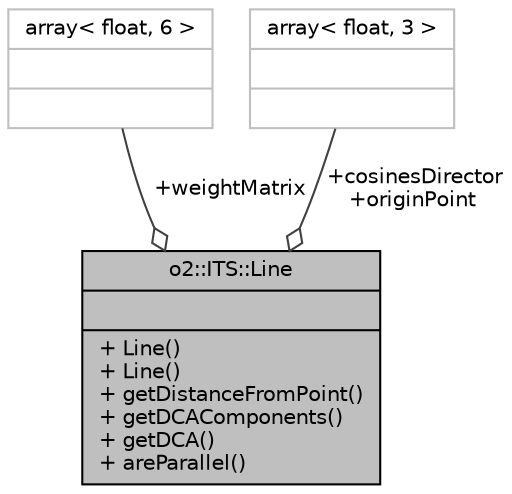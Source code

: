 digraph "o2::ITS::Line"
{
 // INTERACTIVE_SVG=YES
  bgcolor="transparent";
  edge [fontname="Helvetica",fontsize="10",labelfontname="Helvetica",labelfontsize="10"];
  node [fontname="Helvetica",fontsize="10",shape=record];
  Node1 [label="{o2::ITS::Line\n||+ Line()\l+ Line()\l+ getDistanceFromPoint()\l+ getDCAComponents()\l+ getDCA()\l+ areParallel()\l}",height=0.2,width=0.4,color="black", fillcolor="grey75", style="filled" fontcolor="black"];
  Node2 -> Node1 [color="grey25",fontsize="10",style="solid",label=" +weightMatrix" ,arrowhead="odiamond",fontname="Helvetica"];
  Node2 [label="{array\< float, 6 \>\n||}",height=0.2,width=0.4,color="grey75"];
  Node3 -> Node1 [color="grey25",fontsize="10",style="solid",label=" +cosinesDirector\n+originPoint" ,arrowhead="odiamond",fontname="Helvetica"];
  Node3 [label="{array\< float, 3 \>\n||}",height=0.2,width=0.4,color="grey75"];
}
